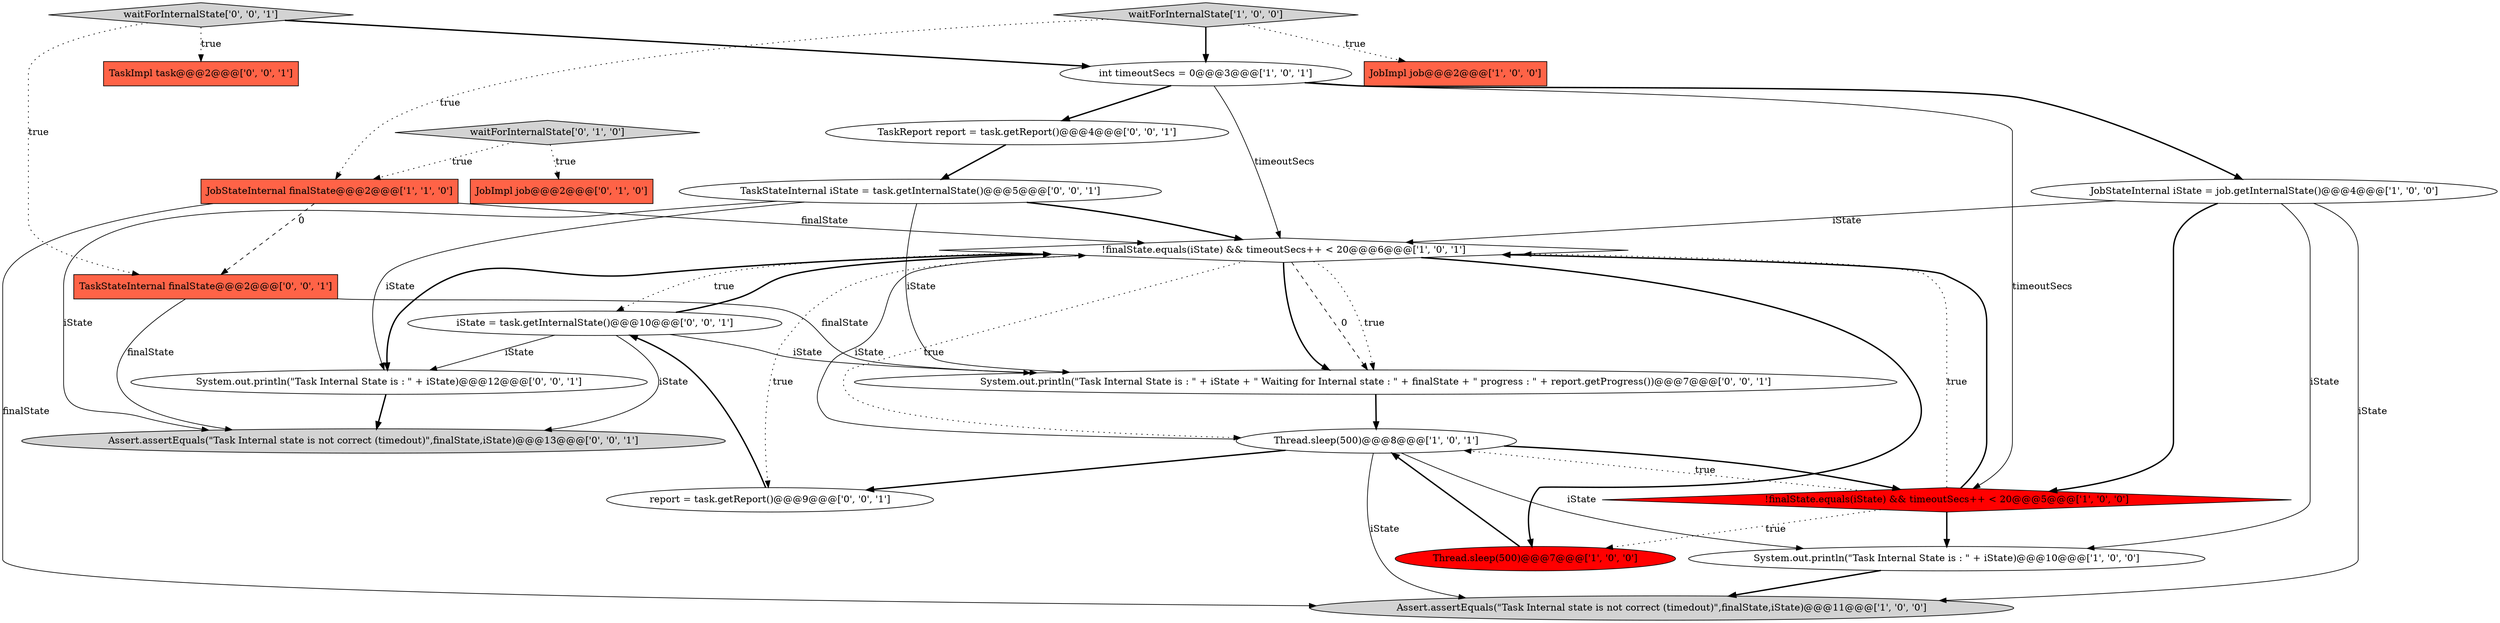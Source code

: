 digraph {
12 [style = filled, label = "waitForInternalState['0', '1', '0']", fillcolor = lightgray, shape = diamond image = "AAA0AAABBB2BBB"];
0 [style = filled, label = "JobImpl job@@@2@@@['1', '0', '0']", fillcolor = tomato, shape = box image = "AAA0AAABBB1BBB"];
1 [style = filled, label = "!finalState.equals(iState) && timeoutSecs++ < 20@@@6@@@['1', '0', '1']", fillcolor = white, shape = diamond image = "AAA0AAABBB1BBB"];
7 [style = filled, label = "waitForInternalState['1', '0', '0']", fillcolor = lightgray, shape = diamond image = "AAA0AAABBB1BBB"];
8 [style = filled, label = "int timeoutSecs = 0@@@3@@@['1', '0', '1']", fillcolor = white, shape = ellipse image = "AAA0AAABBB1BBB"];
15 [style = filled, label = "iState = task.getInternalState()@@@10@@@['0', '0', '1']", fillcolor = white, shape = ellipse image = "AAA0AAABBB3BBB"];
22 [style = filled, label = "report = task.getReport()@@@9@@@['0', '0', '1']", fillcolor = white, shape = ellipse image = "AAA0AAABBB3BBB"];
2 [style = filled, label = "Thread.sleep(500)@@@8@@@['1', '0', '1']", fillcolor = white, shape = ellipse image = "AAA0AAABBB1BBB"];
17 [style = filled, label = "System.out.println(\"Task Internal State is : \" + iState + \" Waiting for Internal state : \" + finalState + \" progress : \" + report.getProgress())@@@7@@@['0', '0', '1']", fillcolor = white, shape = ellipse image = "AAA0AAABBB3BBB"];
6 [style = filled, label = "Thread.sleep(500)@@@7@@@['1', '0', '0']", fillcolor = red, shape = ellipse image = "AAA1AAABBB1BBB"];
18 [style = filled, label = "waitForInternalState['0', '0', '1']", fillcolor = lightgray, shape = diamond image = "AAA0AAABBB3BBB"];
16 [style = filled, label = "TaskStateInternal iState = task.getInternalState()@@@5@@@['0', '0', '1']", fillcolor = white, shape = ellipse image = "AAA0AAABBB3BBB"];
9 [style = filled, label = "!finalState.equals(iState) && timeoutSecs++ < 20@@@5@@@['1', '0', '0']", fillcolor = red, shape = diamond image = "AAA1AAABBB1BBB"];
11 [style = filled, label = "JobImpl job@@@2@@@['0', '1', '0']", fillcolor = tomato, shape = box image = "AAA0AAABBB2BBB"];
14 [style = filled, label = "TaskImpl task@@@2@@@['0', '0', '1']", fillcolor = tomato, shape = box image = "AAA0AAABBB3BBB"];
10 [style = filled, label = "System.out.println(\"Task Internal State is : \" + iState)@@@10@@@['1', '0', '0']", fillcolor = white, shape = ellipse image = "AAA0AAABBB1BBB"];
3 [style = filled, label = "JobStateInternal finalState@@@2@@@['1', '1', '0']", fillcolor = tomato, shape = box image = "AAA0AAABBB1BBB"];
19 [style = filled, label = "System.out.println(\"Task Internal State is : \" + iState)@@@12@@@['0', '0', '1']", fillcolor = white, shape = ellipse image = "AAA0AAABBB3BBB"];
4 [style = filled, label = "JobStateInternal iState = job.getInternalState()@@@4@@@['1', '0', '0']", fillcolor = white, shape = ellipse image = "AAA0AAABBB1BBB"];
5 [style = filled, label = "Assert.assertEquals(\"Task Internal state is not correct (timedout)\",finalState,iState)@@@11@@@['1', '0', '0']", fillcolor = lightgray, shape = ellipse image = "AAA0AAABBB1BBB"];
21 [style = filled, label = "TaskStateInternal finalState@@@2@@@['0', '0', '1']", fillcolor = tomato, shape = box image = "AAA0AAABBB3BBB"];
20 [style = filled, label = "Assert.assertEquals(\"Task Internal state is not correct (timedout)\",finalState,iState)@@@13@@@['0', '0', '1']", fillcolor = lightgray, shape = ellipse image = "AAA0AAABBB3BBB"];
13 [style = filled, label = "TaskReport report = task.getReport()@@@4@@@['0', '0', '1']", fillcolor = white, shape = ellipse image = "AAA0AAABBB3BBB"];
4->9 [style = bold, label=""];
12->3 [style = dotted, label="true"];
22->15 [style = bold, label=""];
8->1 [style = solid, label="timeoutSecs"];
1->17 [style = dotted, label="true"];
3->21 [style = dashed, label="0"];
15->20 [style = solid, label="iState"];
2->5 [style = solid, label="iState"];
19->20 [style = bold, label=""];
1->22 [style = dotted, label="true"];
2->1 [style = solid, label="iState"];
18->21 [style = dotted, label="true"];
21->20 [style = solid, label="finalState"];
4->10 [style = solid, label="iState"];
2->9 [style = bold, label=""];
9->10 [style = bold, label=""];
21->17 [style = solid, label="finalState"];
7->0 [style = dotted, label="true"];
7->8 [style = bold, label=""];
9->6 [style = dotted, label="true"];
4->5 [style = solid, label="iState"];
13->16 [style = bold, label=""];
8->9 [style = solid, label="timeoutSecs"];
18->14 [style = dotted, label="true"];
2->10 [style = solid, label="iState"];
1->17 [style = bold, label=""];
6->2 [style = bold, label=""];
12->11 [style = dotted, label="true"];
3->5 [style = solid, label="finalState"];
16->20 [style = solid, label="iState"];
16->19 [style = solid, label="iState"];
1->6 [style = bold, label=""];
10->5 [style = bold, label=""];
1->17 [style = dashed, label="0"];
17->2 [style = bold, label=""];
16->1 [style = bold, label=""];
7->3 [style = dotted, label="true"];
1->15 [style = dotted, label="true"];
9->2 [style = dotted, label="true"];
3->1 [style = solid, label="finalState"];
9->1 [style = dotted, label="true"];
18->8 [style = bold, label=""];
8->4 [style = bold, label=""];
15->17 [style = solid, label="iState"];
9->1 [style = bold, label=""];
1->19 [style = bold, label=""];
2->22 [style = bold, label=""];
1->2 [style = dotted, label="true"];
16->17 [style = solid, label="iState"];
4->1 [style = solid, label="iState"];
15->19 [style = solid, label="iState"];
8->13 [style = bold, label=""];
15->1 [style = bold, label=""];
}
